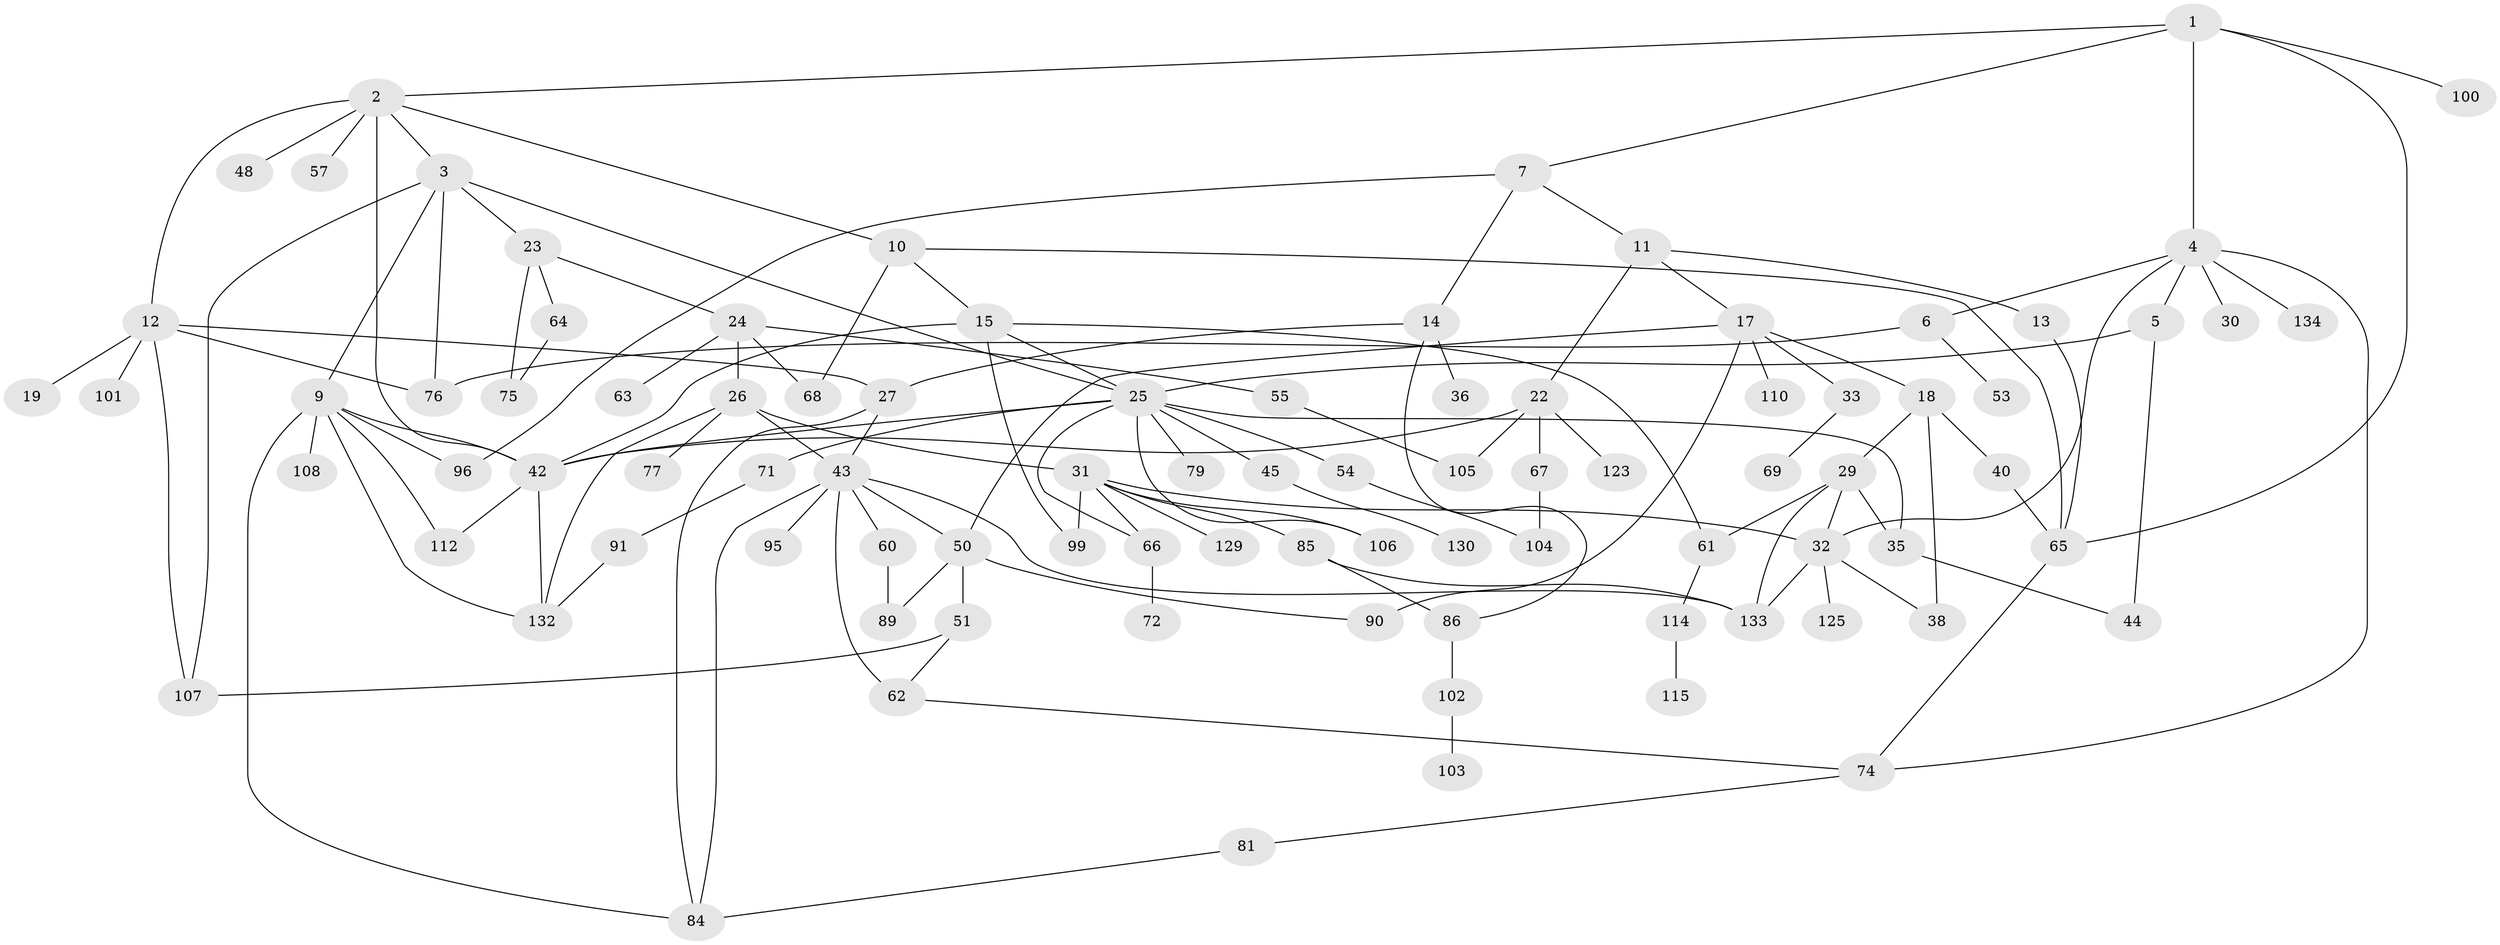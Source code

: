 // Generated by graph-tools (version 1.1) at 2025/51/02/27/25 19:51:36]
// undirected, 90 vertices, 135 edges
graph export_dot {
graph [start="1"]
  node [color=gray90,style=filled];
  1 [super="+59"];
  2 [super="+16"];
  3 [super="+49"];
  4 [super="+20"];
  5 [super="+34"];
  6 [super="+92"];
  7 [super="+8"];
  9 [super="+87"];
  10;
  11;
  12 [super="+118"];
  13;
  14 [super="+126"];
  15 [super="+111"];
  17 [super="+39"];
  18 [super="+21"];
  19 [super="+56"];
  22 [super="+128"];
  23 [super="+80"];
  24 [super="+47"];
  25 [super="+37"];
  26 [super="+28"];
  27;
  29 [super="+41"];
  30;
  31 [super="+122"];
  32 [super="+119"];
  33;
  35;
  36;
  38 [super="+70"];
  40;
  42 [super="+127"];
  43 [super="+46"];
  44 [super="+52"];
  45;
  48;
  50 [super="+78"];
  51;
  53;
  54 [super="+58"];
  55;
  57;
  60;
  61;
  62 [super="+88"];
  63;
  64 [super="+93"];
  65 [super="+73"];
  66 [super="+131"];
  67 [super="+82"];
  68 [super="+83"];
  69;
  71;
  72;
  74 [super="+120"];
  75;
  76 [super="+113"];
  77 [super="+97"];
  79 [super="+117"];
  81;
  84 [super="+94"];
  85;
  86 [super="+116"];
  89;
  90;
  91 [super="+98"];
  95;
  96 [super="+109"];
  99;
  100;
  101;
  102;
  103;
  104 [super="+124"];
  105;
  106;
  107;
  108;
  110;
  112;
  114;
  115 [super="+121"];
  123;
  125;
  129;
  130;
  132;
  133;
  134;
  1 -- 2;
  1 -- 4;
  1 -- 7;
  1 -- 65;
  1 -- 100;
  2 -- 3;
  2 -- 10;
  2 -- 12;
  2 -- 48;
  2 -- 57;
  2 -- 42;
  3 -- 9;
  3 -- 23;
  3 -- 107;
  3 -- 76;
  3 -- 25;
  4 -- 5;
  4 -- 6;
  4 -- 30;
  4 -- 32;
  4 -- 134;
  4 -- 74;
  5 -- 25;
  5 -- 44;
  6 -- 53;
  6 -- 76;
  7 -- 11;
  7 -- 14;
  7 -- 96;
  9 -- 108;
  9 -- 96 [weight=2];
  9 -- 112;
  9 -- 132;
  9 -- 84;
  9 -- 42;
  10 -- 15;
  10 -- 65;
  10 -- 68;
  11 -- 13;
  11 -- 17;
  11 -- 22;
  12 -- 19;
  12 -- 27;
  12 -- 101;
  12 -- 107;
  12 -- 76;
  13 -- 65;
  14 -- 36;
  14 -- 86;
  14 -- 27;
  15 -- 25;
  15 -- 61;
  15 -- 99;
  15 -- 42;
  17 -- 18;
  17 -- 33;
  17 -- 90;
  17 -- 50;
  17 -- 110;
  18 -- 40;
  18 -- 29;
  18 -- 38;
  22 -- 67;
  22 -- 123;
  22 -- 105;
  22 -- 42;
  23 -- 24;
  23 -- 64;
  23 -- 75;
  24 -- 26 [weight=2];
  24 -- 55;
  24 -- 68;
  24 -- 63;
  25 -- 54;
  25 -- 71;
  25 -- 106;
  25 -- 35;
  25 -- 66;
  25 -- 42;
  25 -- 45;
  25 -- 79;
  26 -- 43;
  26 -- 132;
  26 -- 31;
  26 -- 77;
  27 -- 43;
  27 -- 84;
  29 -- 35;
  29 -- 133;
  29 -- 32;
  29 -- 61;
  31 -- 32;
  31 -- 85;
  31 -- 99;
  31 -- 106;
  31 -- 129;
  31 -- 66;
  32 -- 125;
  32 -- 133;
  32 -- 38;
  33 -- 69;
  35 -- 44;
  40 -- 65;
  42 -- 112;
  42 -- 132;
  43 -- 60;
  43 -- 95;
  43 -- 133;
  43 -- 84;
  43 -- 50;
  43 -- 62 [weight=2];
  45 -- 130;
  50 -- 51;
  50 -- 89;
  50 -- 90;
  51 -- 107;
  51 -- 62;
  54 -- 104;
  55 -- 105;
  60 -- 89;
  61 -- 114;
  62 -- 74;
  64 -- 75;
  65 -- 74;
  66 -- 72;
  67 -- 104;
  71 -- 91;
  74 -- 81;
  81 -- 84;
  85 -- 133;
  85 -- 86;
  86 -- 102;
  91 -- 132;
  102 -- 103;
  114 -- 115;
}
